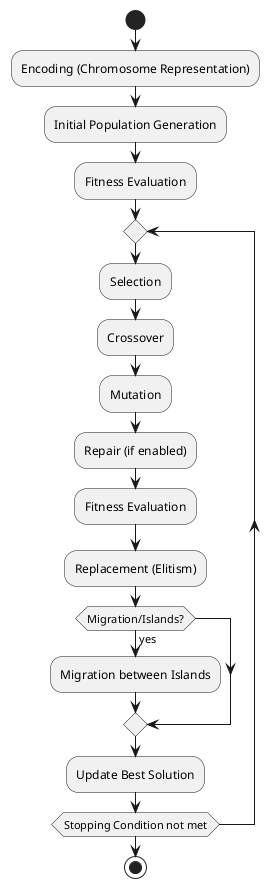 @startuml genetic_algorithm_flowchart

start
:Encoding (Chromosome Representation);
:Initial Population Generation;
:Fitness Evaluation;
repeat
  :Selection;
  :Crossover;
  :Mutation;
  :Repair (if enabled);
  :Fitness Evaluation;
  :Replacement (Elitism);
  if (Migration/Islands?) then (yes)
    :Migration between Islands;
  endif
  :Update Best Solution;
repeat while (Stopping Condition not met)
stop

@enduml
